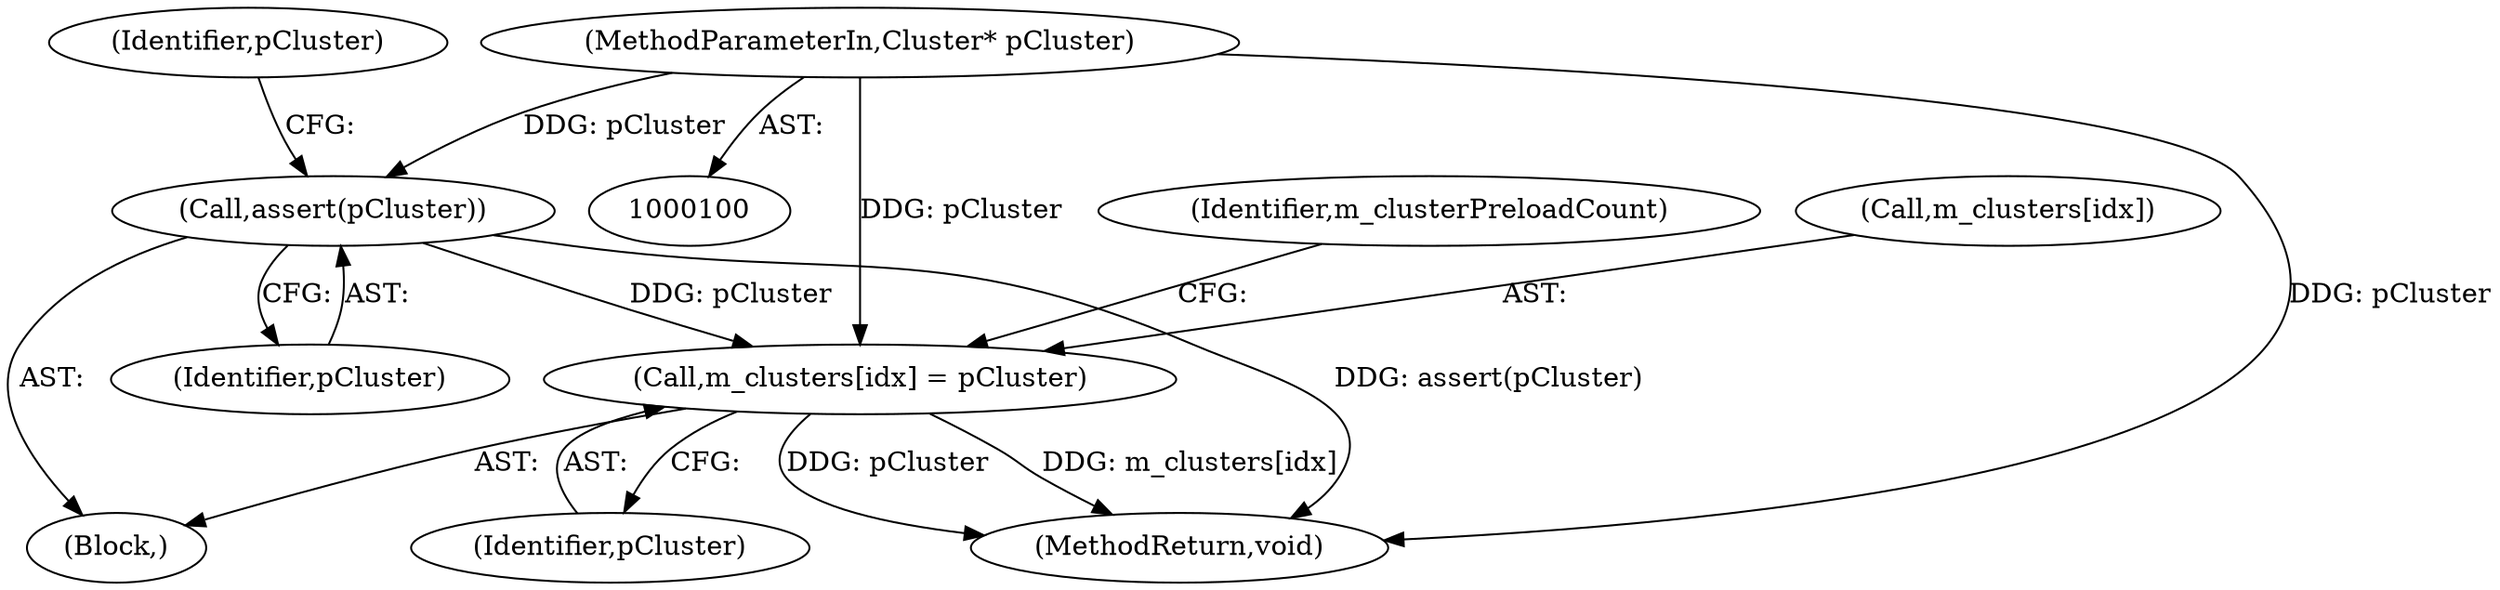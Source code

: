 digraph "1_Android_04839626ed859623901ebd3a5fd483982186b59d_193@API" {
"1000104" [label="(Call,assert(pCluster))"];
"1000101" [label="(MethodParameterIn,Cluster* pCluster)"];
"1000226" [label="(Call,m_clusters[idx] = pCluster)"];
"1000109" [label="(Identifier,pCluster)"];
"1000232" [label="(Identifier,m_clusterPreloadCount)"];
"1000227" [label="(Call,m_clusters[idx])"];
"1000101" [label="(MethodParameterIn,Cluster* pCluster)"];
"1000226" [label="(Call,m_clusters[idx] = pCluster)"];
"1000230" [label="(Identifier,pCluster)"];
"1000103" [label="(Block,)"];
"1000233" [label="(MethodReturn,void)"];
"1000105" [label="(Identifier,pCluster)"];
"1000104" [label="(Call,assert(pCluster))"];
"1000104" -> "1000103"  [label="AST: "];
"1000104" -> "1000105"  [label="CFG: "];
"1000105" -> "1000104"  [label="AST: "];
"1000109" -> "1000104"  [label="CFG: "];
"1000104" -> "1000233"  [label="DDG: assert(pCluster)"];
"1000101" -> "1000104"  [label="DDG: pCluster"];
"1000104" -> "1000226"  [label="DDG: pCluster"];
"1000101" -> "1000100"  [label="AST: "];
"1000101" -> "1000233"  [label="DDG: pCluster"];
"1000101" -> "1000226"  [label="DDG: pCluster"];
"1000226" -> "1000103"  [label="AST: "];
"1000226" -> "1000230"  [label="CFG: "];
"1000227" -> "1000226"  [label="AST: "];
"1000230" -> "1000226"  [label="AST: "];
"1000232" -> "1000226"  [label="CFG: "];
"1000226" -> "1000233"  [label="DDG: m_clusters[idx]"];
"1000226" -> "1000233"  [label="DDG: pCluster"];
}
